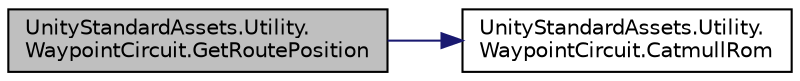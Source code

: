 digraph "UnityStandardAssets.Utility.WaypointCircuit.GetRoutePosition"
{
 // LATEX_PDF_SIZE
  edge [fontname="Helvetica",fontsize="10",labelfontname="Helvetica",labelfontsize="10"];
  node [fontname="Helvetica",fontsize="10",shape=record];
  rankdir="LR";
  Node11 [label="UnityStandardAssets.Utility.\lWaypointCircuit.GetRoutePosition",height=0.2,width=0.4,color="black", fillcolor="grey75", style="filled", fontcolor="black",tooltip=" "];
  Node11 -> Node12 [color="midnightblue",fontsize="10",style="solid",fontname="Helvetica"];
  Node12 [label="UnityStandardAssets.Utility.\lWaypointCircuit.CatmullRom",height=0.2,width=0.4,color="black", fillcolor="white", style="filled",URL="$class_unity_standard_assets_1_1_utility_1_1_waypoint_circuit.html#a261cd06b90b6bd32e69087d151164a28",tooltip=" "];
}
